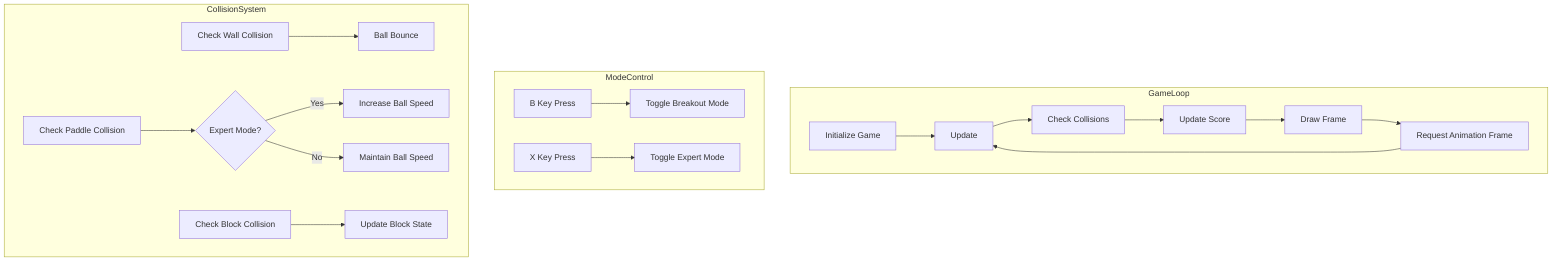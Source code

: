 flowchart TB
    subgraph GameLoop
        Init[Initialize Game] --> Update
        Update --> CollisionCheck[Check Collisions]
        CollisionCheck --> Score[Update Score]
        Score --> Draw[Draw Frame]
        Draw --> RAF[Request Animation Frame]
        RAF --> Update
    end

    subgraph ModeControl
        KeyB[B Key Press] --> ToggleBreakout[Toggle Breakout Mode]
        KeyX[X Key Press] --> ToggleExpert[Toggle Expert Mode]
    end

    subgraph CollisionSystem
        WallCheck[Check Wall Collision] --> BallBounce[Ball Bounce]
        PaddleCheck[Check Paddle Collision] --> SpeedCheck{Expert Mode?}
        SpeedCheck -->|Yes| SpeedUp[Increase Ball Speed]
        SpeedCheck -->|No| MaintainSpeed[Maintain Ball Speed]
        BlockCheck[Check Block Collision] --> UpdateBlock[Update Block State]
    end